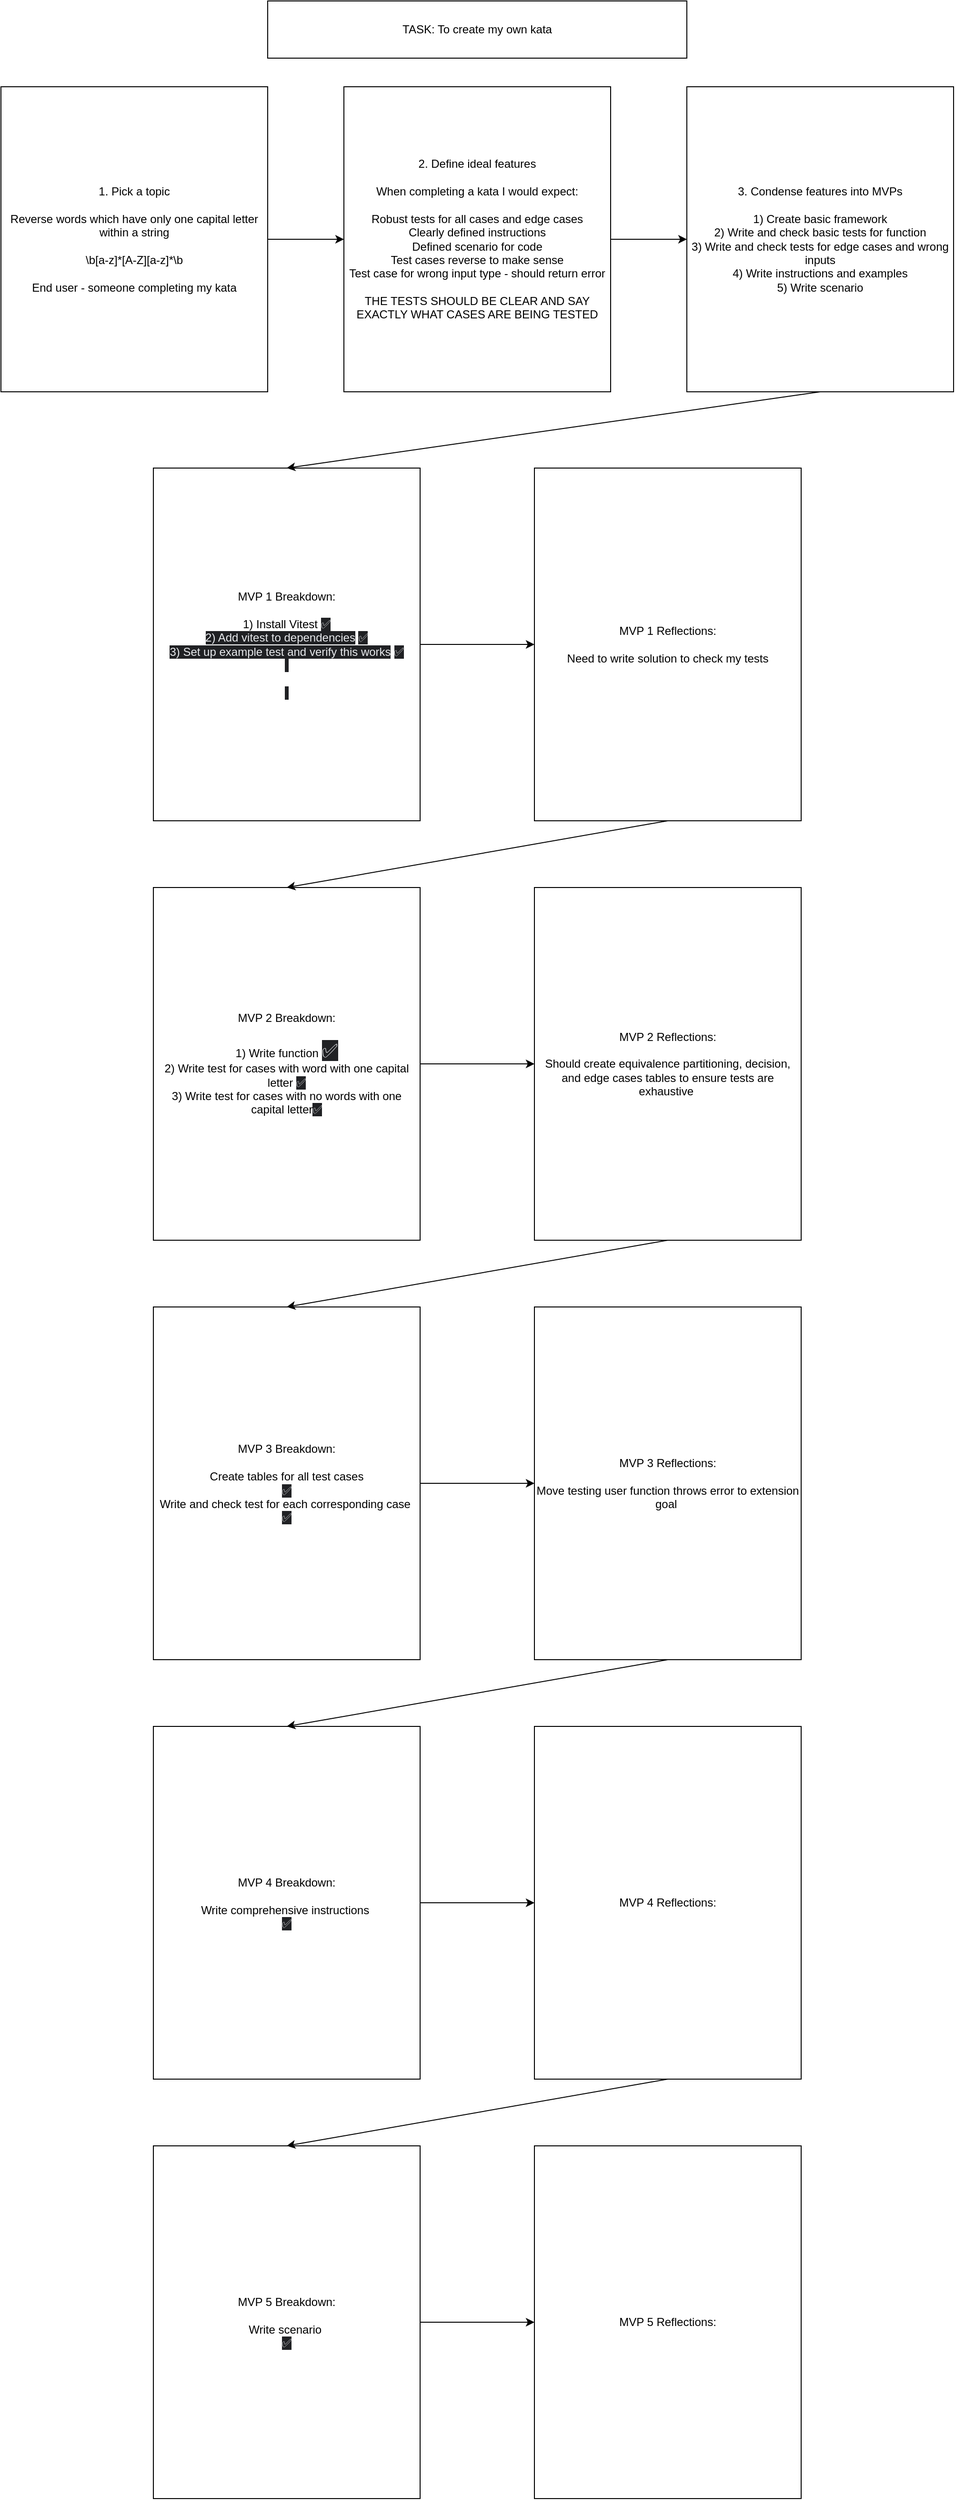 <mxfile>
    <diagram id="njewx1TEBYXNk1hthwdp" name="Page-1">
        <mxGraphModel dx="1148" dy="548" grid="1" gridSize="10" guides="1" tooltips="1" connect="1" arrows="1" fold="1" page="1" pageScale="1" pageWidth="827" pageHeight="1169" math="0" shadow="0">
            <root>
                <mxCell id="0"/>
                <mxCell id="1" parent="0"/>
                <mxCell id="2" value="TASK: To create my own kata" style="rounded=0;whiteSpace=wrap;html=1;" parent="1" vertex="1">
                    <mxGeometry x="320" y="30" width="440" height="60" as="geometry"/>
                </mxCell>
                <mxCell id="3" value="1. Pick a topic&lt;br&gt;&lt;br&gt;Reverse words which have only one capital letter within a string&lt;br&gt;&lt;br&gt;\b[a-z]*[A-Z][a-z]*\b&lt;br&gt;&lt;br&gt;End user - someone completing my kata&lt;br&gt;" style="rounded=0;whiteSpace=wrap;html=1;" parent="1" vertex="1">
                    <mxGeometry x="40" y="120" width="280" height="320" as="geometry"/>
                </mxCell>
                <mxCell id="4" value="2. Define ideal features&lt;br&gt;&lt;br&gt;When completing a kata I would expect:&lt;br&gt;&lt;br&gt;Robust tests for all cases and edge cases&lt;br&gt;Clearly defined instructions&lt;br&gt;Defined scenario for code&lt;br&gt;Test cases reverse to make sense&lt;br&gt;Test case for wrong input type - should return error&lt;br&gt;&lt;br&gt;THE TESTS SHOULD BE CLEAR AND SAY EXACTLY WHAT CASES ARE BEING TESTED" style="rounded=0;whiteSpace=wrap;html=1;" parent="1" vertex="1">
                    <mxGeometry x="400" y="120" width="280" height="320" as="geometry"/>
                </mxCell>
                <mxCell id="5" value="3. Condense features into MVPs&lt;br&gt;&lt;br&gt;1) Create basic framework&lt;br&gt;2) Write and check basic tests for function&lt;br&gt;3) Write and check tests for edge cases and wrong inputs&lt;br&gt;4) Write instructions and examples&lt;br&gt;5) Write scenario" style="rounded=0;whiteSpace=wrap;html=1;" parent="1" vertex="1">
                    <mxGeometry x="760" y="120" width="280" height="320" as="geometry"/>
                </mxCell>
                <mxCell id="6" value="&lt;font style=&quot;font-size: 12px;&quot;&gt;MVP 1 Breakdown:&lt;br&gt;&lt;br&gt;1) Install Vitest&amp;nbsp;&lt;span style=&quot;color: rgb(232, 234, 237); font-family: &amp;quot;Google Sans&amp;quot;, arial, sans-serif; text-align: start; background-color: rgb(32, 33, 36);&quot;&gt;✅&lt;br&gt;2) Add vitest to dependencies&lt;/span&gt;&amp;nbsp;&lt;span style=&quot;color: rgb(232, 234, 237); font-family: &amp;quot;Google Sans&amp;quot;, arial, sans-serif; text-align: start; background-color: rgb(32, 33, 36);&quot;&gt;✅&lt;/span&gt;&lt;span style=&quot;color: rgb(232, 234, 237); font-family: &amp;quot;Google Sans&amp;quot;, arial, sans-serif; text-align: start; background-color: rgb(32, 33, 36);&quot;&gt;&lt;br&gt;3) Set up example test and verify this works&lt;/span&gt;&amp;nbsp;&lt;span style=&quot;color: rgb(232, 234, 237); font-family: &amp;quot;Google Sans&amp;quot;, arial, sans-serif; text-align: start; background-color: rgb(32, 33, 36);&quot;&gt;✅&lt;/span&gt;&lt;span style=&quot;color: rgb(232, 234, 237); font-family: &amp;quot;Google Sans&amp;quot;, arial, sans-serif; text-align: start; background-color: rgb(32, 33, 36);&quot;&gt;&lt;br&gt;&amp;nbsp;&lt;br&gt;&lt;br&gt;&amp;nbsp;&lt;/span&gt;&lt;/font&gt;" style="rounded=0;whiteSpace=wrap;html=1;" parent="1" vertex="1">
                    <mxGeometry x="200" y="520" width="280" height="370" as="geometry"/>
                </mxCell>
                <mxCell id="7" value="" style="endArrow=classic;html=1;exitX=1;exitY=0.5;exitDx=0;exitDy=0;entryX=0;entryY=0.5;entryDx=0;entryDy=0;" parent="1" source="3" target="4" edge="1">
                    <mxGeometry width="50" height="50" relative="1" as="geometry">
                        <mxPoint x="630" y="510" as="sourcePoint"/>
                        <mxPoint x="680" y="460" as="targetPoint"/>
                    </mxGeometry>
                </mxCell>
                <mxCell id="8" value="" style="endArrow=classic;html=1;exitX=1;exitY=0.5;exitDx=0;exitDy=0;entryX=0;entryY=0.5;entryDx=0;entryDy=0;" parent="1" source="4" target="5" edge="1">
                    <mxGeometry width="50" height="50" relative="1" as="geometry">
                        <mxPoint x="630" y="510" as="sourcePoint"/>
                        <mxPoint x="680" y="460" as="targetPoint"/>
                    </mxGeometry>
                </mxCell>
                <mxCell id="9" value="" style="endArrow=classic;html=1;entryX=0.5;entryY=0;entryDx=0;entryDy=0;exitX=0.5;exitY=1;exitDx=0;exitDy=0;" parent="1" source="5" target="6" edge="1">
                    <mxGeometry width="50" height="50" relative="1" as="geometry">
                        <mxPoint x="590" y="570" as="sourcePoint"/>
                        <mxPoint x="640" y="520" as="targetPoint"/>
                    </mxGeometry>
                </mxCell>
                <mxCell id="10" value="MVP 1 Reflections:&lt;br&gt;&lt;br&gt;Need to write solution to check my tests" style="rounded=0;whiteSpace=wrap;html=1;" parent="1" vertex="1">
                    <mxGeometry x="600" y="520" width="280" height="370" as="geometry"/>
                </mxCell>
                <mxCell id="11" value="" style="endArrow=classic;html=1;exitX=1;exitY=0.5;exitDx=0;exitDy=0;entryX=0;entryY=0.5;entryDx=0;entryDy=0;" parent="1" source="6" target="10" edge="1">
                    <mxGeometry width="50" height="50" relative="1" as="geometry">
                        <mxPoint x="660" y="710" as="sourcePoint"/>
                        <mxPoint x="710" y="660" as="targetPoint"/>
                    </mxGeometry>
                </mxCell>
                <mxCell id="12" value="MVP 2 Breakdown:&lt;br&gt;&lt;br&gt;1) Write function&amp;nbsp;&lt;span style=&quot;color: rgb(232, 234, 237); font-family: &amp;quot;Google Sans&amp;quot;, arial, sans-serif; font-size: 20px; text-align: start; background-color: rgb(32, 33, 36);&quot;&gt;✅&lt;/span&gt;&lt;br&gt;2) Write test for cases with word with one capital letter&amp;nbsp;&lt;span style=&quot;color: rgb(232, 234, 237); font-family: &amp;quot;Google Sans&amp;quot;, arial, sans-serif; text-align: start; background-color: rgb(32, 33, 36);&quot;&gt;✅&lt;/span&gt;&lt;br&gt;3) Write test for cases with no words with one capital letter&lt;span style=&quot;color: rgb(232, 234, 237); font-family: &amp;quot;Google Sans&amp;quot;, arial, sans-serif; text-align: start; background-color: rgb(32, 33, 36);&quot;&gt;✅&lt;/span&gt;" style="rounded=0;whiteSpace=wrap;html=1;" parent="1" vertex="1">
                    <mxGeometry x="200" y="960" width="280" height="370" as="geometry"/>
                </mxCell>
                <mxCell id="13" value="MVP 2 Reflections:&lt;br&gt;&lt;br&gt;Should create equivalence partitioning, decision, and edge cases tables to ensure tests are exhaustive&amp;nbsp;" style="rounded=0;whiteSpace=wrap;html=1;" parent="1" vertex="1">
                    <mxGeometry x="600" y="960" width="280" height="370" as="geometry"/>
                </mxCell>
                <mxCell id="14" value="" style="endArrow=classic;html=1;exitX=1;exitY=0.5;exitDx=0;exitDy=0;entryX=0;entryY=0.5;entryDx=0;entryDy=0;" parent="1" source="12" target="13" edge="1">
                    <mxGeometry width="50" height="50" relative="1" as="geometry">
                        <mxPoint x="660" y="1150" as="sourcePoint"/>
                        <mxPoint x="710" y="1100" as="targetPoint"/>
                    </mxGeometry>
                </mxCell>
                <mxCell id="15" value="" style="endArrow=classic;html=1;exitX=0.5;exitY=1;exitDx=0;exitDy=0;entryX=0.5;entryY=0;entryDx=0;entryDy=0;" parent="1" source="10" target="12" edge="1">
                    <mxGeometry width="50" height="50" relative="1" as="geometry">
                        <mxPoint x="590" y="930" as="sourcePoint"/>
                        <mxPoint x="640" y="880" as="targetPoint"/>
                    </mxGeometry>
                </mxCell>
                <mxCell id="16" value="MVP 3 Breakdown:&lt;br&gt;&lt;br&gt;&lt;div style=&quot;&quot;&gt;Create tables for all test cases&lt;/div&gt;&lt;span style=&quot;color: rgb(232, 234, 237); font-family: &amp;quot;Google Sans&amp;quot;, arial, sans-serif; text-align: start; background-color: rgb(32, 33, 36);&quot;&gt;✅&lt;/span&gt;&lt;div style=&quot;&quot;&gt;Write and check test for each corresponding case&amp;nbsp;&lt;/div&gt;&lt;span style=&quot;color: rgb(232, 234, 237); font-family: &amp;quot;Google Sans&amp;quot;, arial, sans-serif; text-align: start; background-color: rgb(32, 33, 36);&quot;&gt;✅&lt;/span&gt;" style="rounded=0;whiteSpace=wrap;html=1;align=center;" parent="1" vertex="1">
                    <mxGeometry x="200" y="1400" width="280" height="370" as="geometry"/>
                </mxCell>
                <mxCell id="17" value="MVP 3 Reflections:&lt;br&gt;&lt;br&gt;Move testing user function throws error to extension goal&amp;nbsp;" style="rounded=0;whiteSpace=wrap;html=1;" parent="1" vertex="1">
                    <mxGeometry x="600" y="1400" width="280" height="370" as="geometry"/>
                </mxCell>
                <mxCell id="18" value="" style="endArrow=classic;html=1;exitX=1;exitY=0.5;exitDx=0;exitDy=0;entryX=0;entryY=0.5;entryDx=0;entryDy=0;" parent="1" source="16" target="17" edge="1">
                    <mxGeometry width="50" height="50" relative="1" as="geometry">
                        <mxPoint x="660" y="1590" as="sourcePoint"/>
                        <mxPoint x="710" y="1540" as="targetPoint"/>
                    </mxGeometry>
                </mxCell>
                <mxCell id="19" value="" style="endArrow=classic;html=1;exitX=0.5;exitY=1;exitDx=0;exitDy=0;entryX=0.5;entryY=0;entryDx=0;entryDy=0;" parent="1" source="13" target="16" edge="1">
                    <mxGeometry width="50" height="50" relative="1" as="geometry">
                        <mxPoint x="660" y="1460" as="sourcePoint"/>
                        <mxPoint x="710" y="1410" as="targetPoint"/>
                    </mxGeometry>
                </mxCell>
                <mxCell id="20" value="MVP 4 Breakdown:&lt;br&gt;&lt;br&gt;&lt;div style=&quot;&quot;&gt;&lt;span style=&quot;background-color: initial;&quot;&gt;&lt;span style=&quot;&quot;&gt;&#9;&lt;/span&gt;Write comprehensive instructions&amp;nbsp;&lt;/span&gt;&lt;/div&gt;&lt;span style=&quot;color: rgb(232, 234, 237); font-family: &amp;quot;Google Sans&amp;quot;, arial, sans-serif; text-align: start; background-color: rgb(32, 33, 36);&quot;&gt;✅&lt;/span&gt;" style="rounded=0;whiteSpace=wrap;html=1;align=center;" parent="1" vertex="1">
                    <mxGeometry x="200" y="1840" width="280" height="370" as="geometry"/>
                </mxCell>
                <mxCell id="21" value="MVP 4 Reflections:&lt;br&gt;" style="rounded=0;whiteSpace=wrap;html=1;" parent="1" vertex="1">
                    <mxGeometry x="600" y="1840" width="280" height="370" as="geometry"/>
                </mxCell>
                <mxCell id="22" value="" style="endArrow=classic;html=1;exitX=1;exitY=0.5;exitDx=0;exitDy=0;entryX=0;entryY=0.5;entryDx=0;entryDy=0;" parent="1" source="20" target="21" edge="1">
                    <mxGeometry width="50" height="50" relative="1" as="geometry">
                        <mxPoint x="660" y="2030" as="sourcePoint"/>
                        <mxPoint x="710" y="1980" as="targetPoint"/>
                    </mxGeometry>
                </mxCell>
                <mxCell id="23" value="" style="endArrow=classic;html=1;entryX=0.5;entryY=0;entryDx=0;entryDy=0;exitX=0.5;exitY=1;exitDx=0;exitDy=0;" parent="1" source="17" target="20" edge="1">
                    <mxGeometry width="50" height="50" relative="1" as="geometry">
                        <mxPoint x="590" y="1950" as="sourcePoint"/>
                        <mxPoint x="640" y="1900" as="targetPoint"/>
                    </mxGeometry>
                </mxCell>
                <mxCell id="24" value="MVP 5 Breakdown:&lt;br&gt;&lt;br&gt;&lt;div style=&quot;&quot;&gt;Write scenario&amp;nbsp;&lt;/div&gt;&lt;span style=&quot;color: rgb(232, 234, 237); font-family: &amp;quot;Google Sans&amp;quot;, arial, sans-serif; text-align: start; background-color: rgb(32, 33, 36);&quot;&gt;✅&lt;/span&gt;" style="rounded=0;whiteSpace=wrap;html=1;align=center;" parent="1" vertex="1">
                    <mxGeometry x="200" y="2280" width="280" height="370" as="geometry"/>
                </mxCell>
                <mxCell id="25" value="MVP 5 Reflections:" style="rounded=0;whiteSpace=wrap;html=1;" parent="1" vertex="1">
                    <mxGeometry x="600" y="2280" width="280" height="370" as="geometry"/>
                </mxCell>
                <mxCell id="26" value="" style="endArrow=classic;html=1;exitX=1;exitY=0.5;exitDx=0;exitDy=0;entryX=0;entryY=0.5;entryDx=0;entryDy=0;" parent="1" source="24" target="25" edge="1">
                    <mxGeometry width="50" height="50" relative="1" as="geometry">
                        <mxPoint x="660" y="2470" as="sourcePoint"/>
                        <mxPoint x="710" y="2420" as="targetPoint"/>
                    </mxGeometry>
                </mxCell>
                <mxCell id="27" value="" style="endArrow=classic;html=1;entryX=0.5;entryY=0;entryDx=0;entryDy=0;exitX=0.5;exitY=1;exitDx=0;exitDy=0;" parent="1" source="21" target="24" edge="1">
                    <mxGeometry width="50" height="50" relative="1" as="geometry">
                        <mxPoint x="670" y="2270" as="sourcePoint"/>
                        <mxPoint x="720" y="2220" as="targetPoint"/>
                    </mxGeometry>
                </mxCell>
            </root>
        </mxGraphModel>
    </diagram>
</mxfile>